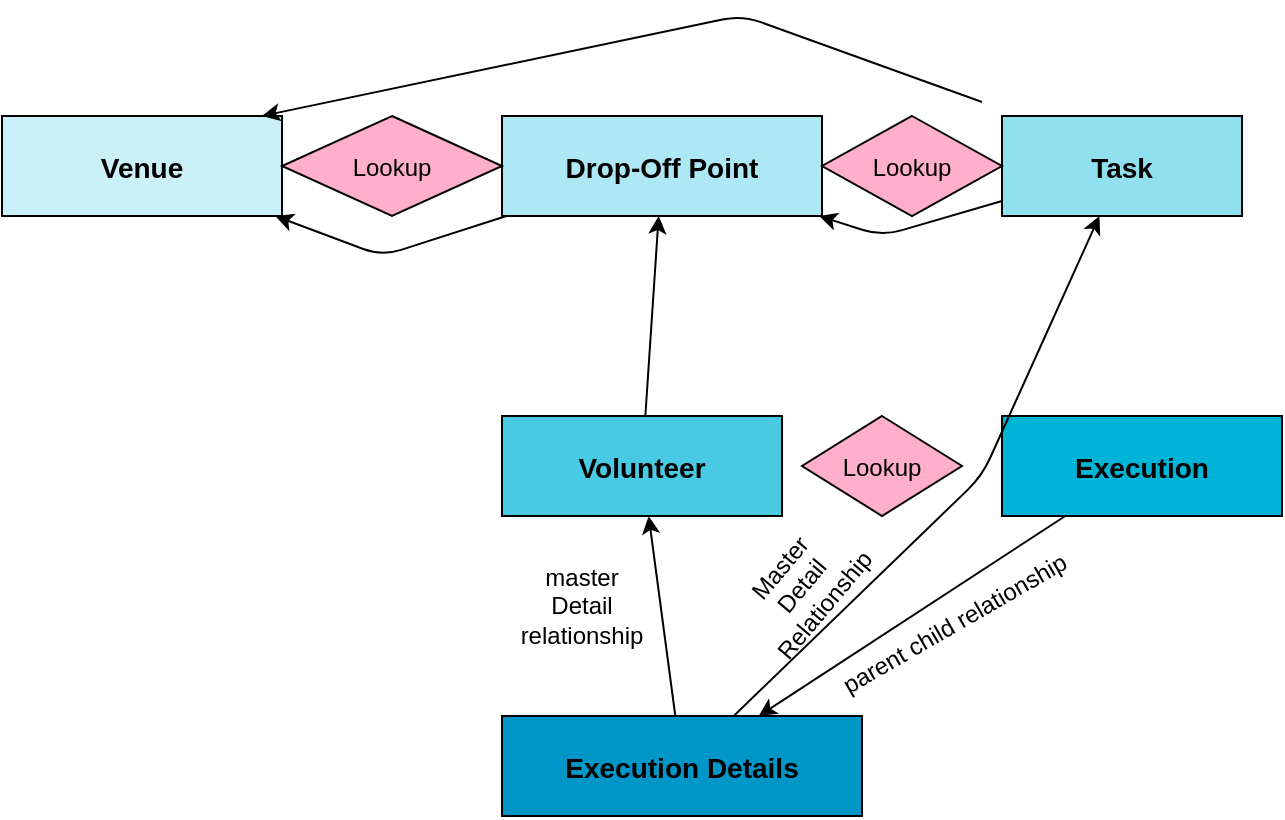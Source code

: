 <mxfile version="28.1.0">
  <diagram name="FoodConnect ER Diagram" id="ER1">
    <mxGraphModel dx="1042" dy="527" grid="1" gridSize="10" guides="1" tooltips="1" connect="1" arrows="1" fold="1" page="1" pageScale="1" pageWidth="850" pageHeight="1100" math="0" shadow="0">
      <root>
        <mxCell id="0" />
        <mxCell id="1" parent="0" />
        <mxCell id="Venue" value="Venue" style="shape=rectangle;fillColor=#caf0f8;strokeColor=#000000;fontSize=14;fontStyle=1;" parent="1" vertex="1">
          <mxGeometry x="100" y="100" width="140" height="50" as="geometry" />
        </mxCell>
        <mxCell id="DropOff" value="Drop-Off Point" style="shape=rectangle;fillColor=#ade8f4;strokeColor=#000000;fontSize=14;fontStyle=1;" parent="1" vertex="1">
          <mxGeometry x="350" y="100" width="160" height="50" as="geometry" />
        </mxCell>
        <mxCell id="Task" value="Task" style="shape=rectangle;fillColor=#90e0ef;strokeColor=#000000;fontSize=14;fontStyle=1;" parent="1" vertex="1">
          <mxGeometry x="600" y="100" width="120" height="50" as="geometry" />
        </mxCell>
        <mxCell id="Volunteer" value="Volunteer" style="shape=rectangle;fillColor=#48cae4;strokeColor=#000000;fontSize=14;fontStyle=1;" parent="1" vertex="1">
          <mxGeometry x="350" y="250" width="140" height="50" as="geometry" />
        </mxCell>
        <mxCell id="Execution" value="Execution" style="shape=rectangle;fillColor=#00b4d8;strokeColor=#000000;fontSize=14;fontStyle=1;" parent="1" vertex="1">
          <mxGeometry x="600" y="250" width="140" height="50" as="geometry" />
        </mxCell>
        <mxCell id="ExecutionDetails" value="Execution Details" style="shape=rectangle;fillColor=#0096c7;strokeColor=#000000;fontSize=14;fontStyle=1;" parent="1" vertex="1">
          <mxGeometry x="350" y="400" width="180" height="50" as="geometry" />
        </mxCell>
        <mxCell id="R1" value="Lookup" style="shape=rhombus;fillColor=#ffafcc;strokeColor=#000000;fontSize=12;" parent="1" vertex="1">
          <mxGeometry x="240" y="100" width="110" height="50" as="geometry" />
        </mxCell>
        <mxCell id="R2" value="Lookup" style="shape=rhombus;fillColor=#ffafcc;strokeColor=#000000;fontSize=12;" parent="1" vertex="1">
          <mxGeometry x="510" y="100" width="90" height="50" as="geometry" />
        </mxCell>
        <mxCell id="R3" value="Lookup" style="shape=rhombus;fillColor=#ffafcc;strokeColor=#000000;fontSize=12;" parent="1" vertex="1">
          <mxGeometry x="500" y="250" width="80" height="50" as="geometry" />
        </mxCell>
        <mxCell id="E1" parent="1" source="DropOff" target="Venue" edge="1">
          <mxGeometry relative="1" as="geometry">
            <Array as="points">
              <mxPoint x="290" y="170" />
            </Array>
          </mxGeometry>
        </mxCell>
        <mxCell id="E2" parent="1" source="Volunteer" target="DropOff" edge="1">
          <mxGeometry relative="1" as="geometry" />
        </mxCell>
        <mxCell id="E3" parent="1" edge="1">
          <mxGeometry relative="1" as="geometry">
            <mxPoint x="590" y="93.013" as="sourcePoint" />
            <mxPoint x="230" y="100.003" as="targetPoint" />
            <Array as="points">
              <mxPoint x="470" y="49.68" />
            </Array>
          </mxGeometry>
        </mxCell>
        <mxCell id="E4" parent="1" source="Task" target="DropOff" edge="1">
          <mxGeometry relative="1" as="geometry">
            <Array as="points">
              <mxPoint x="540" y="160" />
            </Array>
          </mxGeometry>
        </mxCell>
        <mxCell id="E5" parent="1" source="ExecutionDetails" target="Volunteer" edge="1">
          <mxGeometry relative="1" as="geometry" />
        </mxCell>
        <mxCell id="E6" parent="1" source="ExecutionDetails" target="Task" edge="1">
          <mxGeometry relative="1" as="geometry">
            <Array as="points">
              <mxPoint x="590" y="280" />
            </Array>
          </mxGeometry>
        </mxCell>
        <mxCell id="E7" parent="1" source="Execution" target="ExecutionDetails" edge="1">
          <mxGeometry relative="1" as="geometry" />
        </mxCell>
        <mxCell id="mKCODUw3mYzpjahneaTg-3" value="parent child relationship&lt;div&gt;&lt;br&gt;&lt;/div&gt;" style="text;strokeColor=none;align=center;fillColor=none;html=1;verticalAlign=middle;whiteSpace=wrap;rounded=0;rotation=-30;" parent="1" vertex="1">
          <mxGeometry x="425" y="350" width="310" height="20" as="geometry" />
        </mxCell>
        <mxCell id="mKCODUw3mYzpjahneaTg-4" value="master Detail relationship" style="text;strokeColor=none;align=center;fillColor=none;html=1;verticalAlign=middle;whiteSpace=wrap;rounded=0;" parent="1" vertex="1">
          <mxGeometry x="360" y="330" width="60" height="30" as="geometry" />
        </mxCell>
        <mxCell id="mKCODUw3mYzpjahneaTg-6" value="Master Detail Relationship" style="text;strokeColor=none;align=center;fillColor=none;html=1;verticalAlign=middle;whiteSpace=wrap;rounded=0;rotation=-50;" parent="1" vertex="1">
          <mxGeometry x="470" y="320" width="60" height="30" as="geometry" />
        </mxCell>
      </root>
    </mxGraphModel>
  </diagram>
</mxfile>

